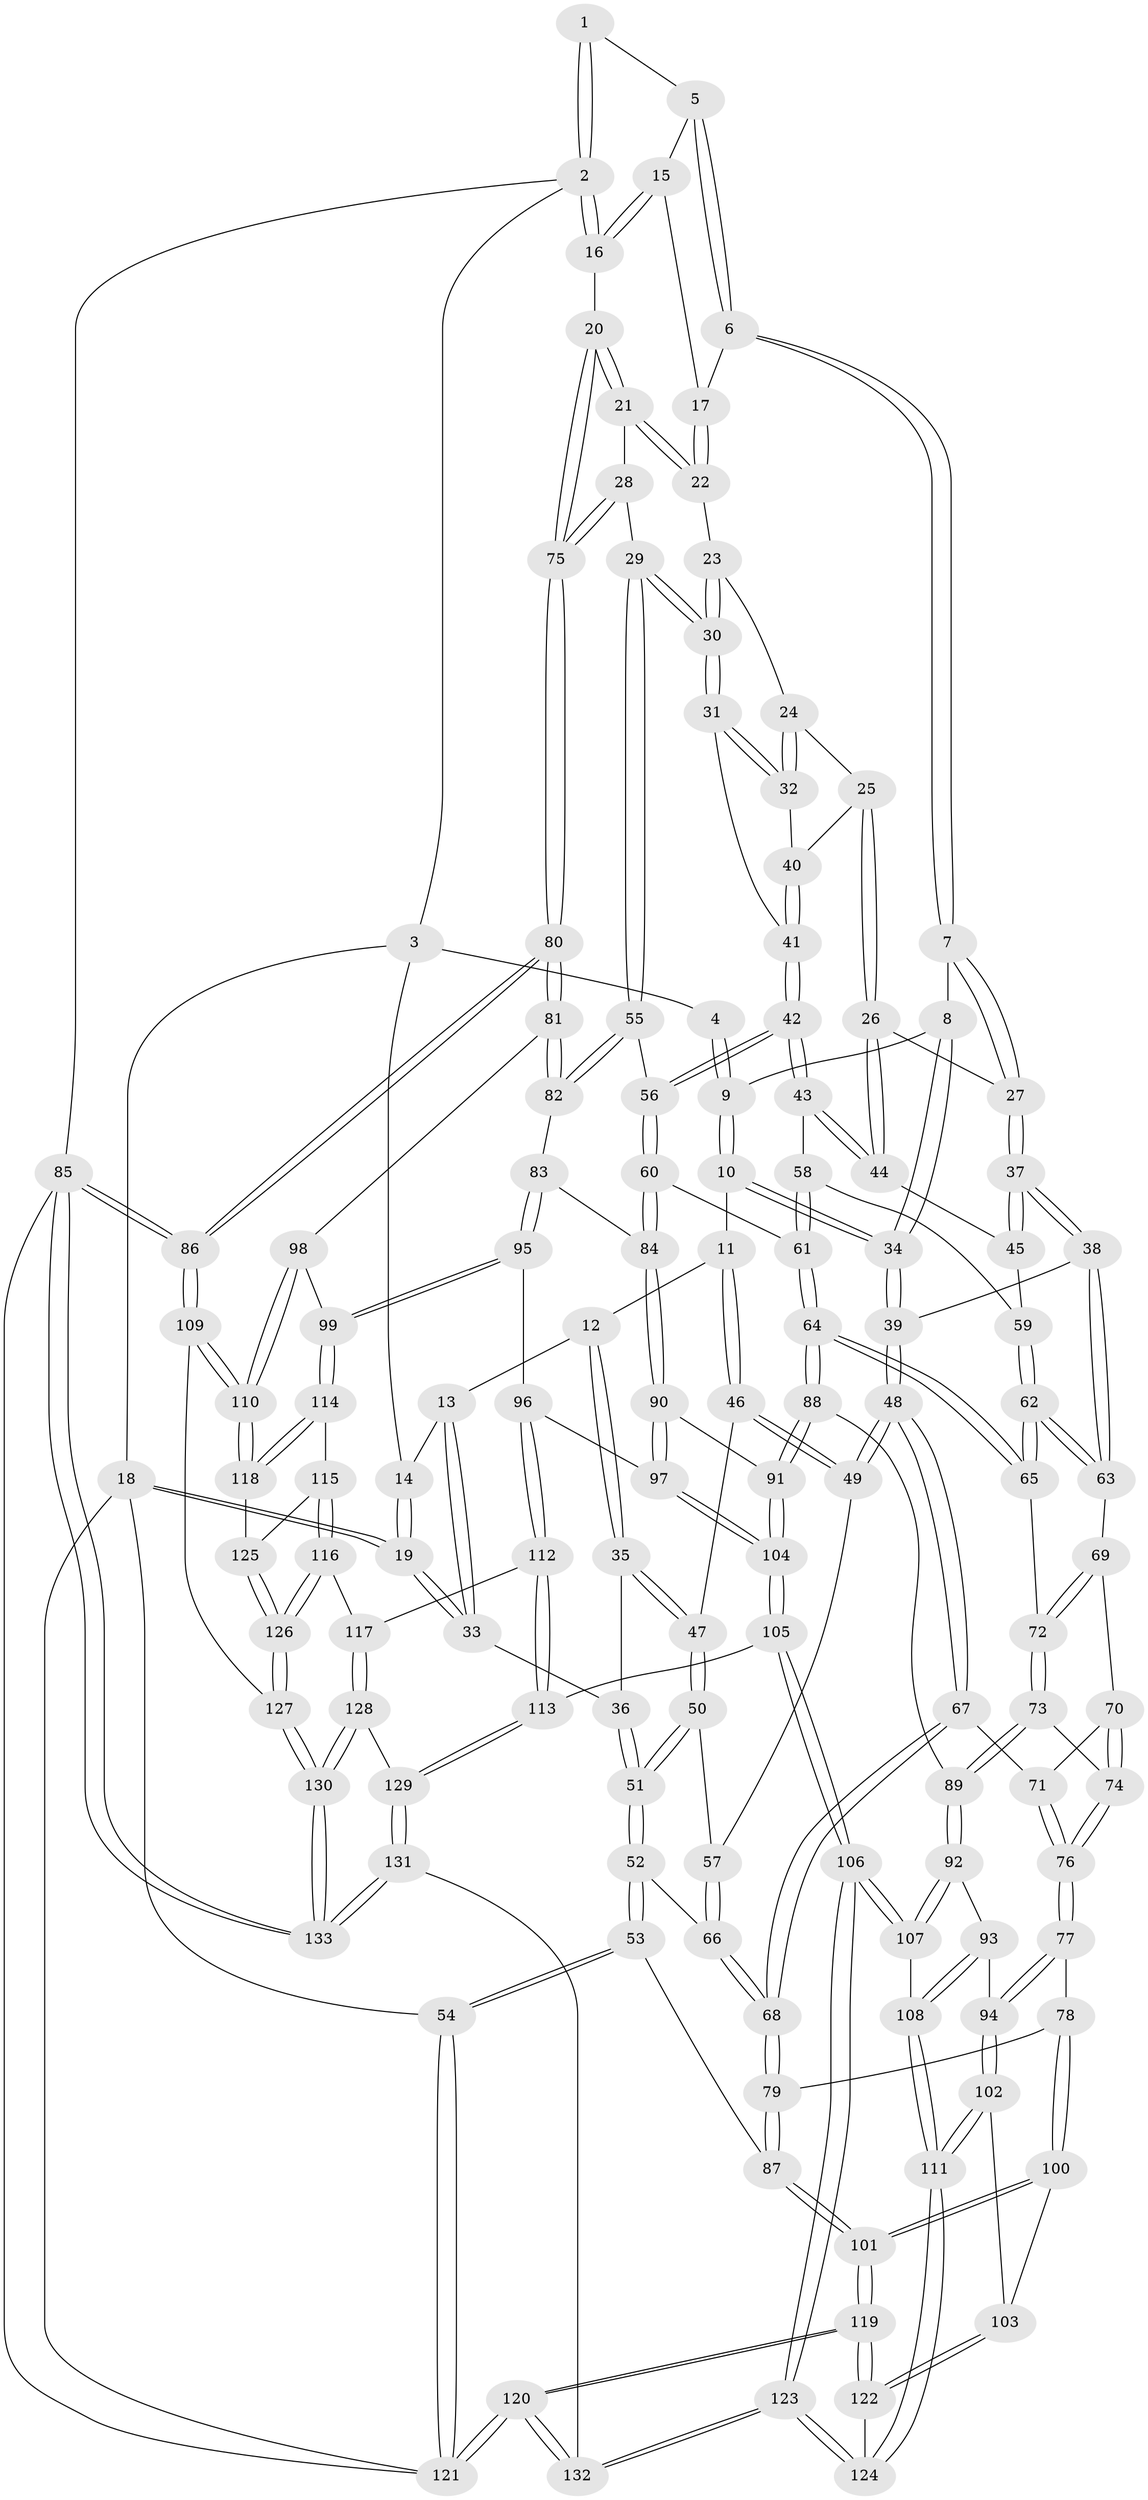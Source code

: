 // Generated by graph-tools (version 1.1) at 2025/27/03/09/25 03:27:07]
// undirected, 133 vertices, 329 edges
graph export_dot {
graph [start="1"]
  node [color=gray90,style=filled];
  1 [pos="+0.6511675262886868+0"];
  2 [pos="+1+0"];
  3 [pos="+0.18955409532538492+0"];
  4 [pos="+0.311333672722765+0"];
  5 [pos="+0.6674884400562273+0.0010634624014113838"];
  6 [pos="+0.6670690867133522+0.09536324139638254"];
  7 [pos="+0.6291033429195046+0.15513057180035908"];
  8 [pos="+0.557851313438495+0.1602083926647707"];
  9 [pos="+0.39087652109438226+0.014663049240711254"];
  10 [pos="+0.3260231569024156+0.23859986935004943"];
  11 [pos="+0.28107286260711517+0.23940979255636877"];
  12 [pos="+0.2018211398195978+0.1871985311659371"];
  13 [pos="+0.18758513606546245+0.16524770167765257"];
  14 [pos="+0.1600375792987796+0.08411295583781417"];
  15 [pos="+0.9916652646002929+0.03322966098888789"];
  16 [pos="+1+0"];
  17 [pos="+0.8806299437256008+0.1318370675446438"];
  18 [pos="+0+0.2203774224060595"];
  19 [pos="+0+0.2221673684076588"];
  20 [pos="+1+0.21422941627146266"];
  21 [pos="+0.9313835076763446+0.23402797563557953"];
  22 [pos="+0.8837987528054052+0.1896806025594783"];
  23 [pos="+0.8744795009728877+0.20359856370016463"];
  24 [pos="+0.8343514393731045+0.24548059867389163"];
  25 [pos="+0.6678688395366952+0.22554053225099088"];
  26 [pos="+0.6512942143224466+0.21495770628128616"];
  27 [pos="+0.6458080924061456+0.20549593641622504"];
  28 [pos="+0.967718835777906+0.4161833835539452"];
  29 [pos="+0.9146478485949722+0.4245169375892057"];
  30 [pos="+0.9053610935033525+0.4127918064723882"];
  31 [pos="+0.8355745185384228+0.3415307518349289"];
  32 [pos="+0.8230210263503762+0.32069977607096867"];
  33 [pos="+0+0.262035863753282"];
  34 [pos="+0.3916611120086754+0.2680906763941406"];
  35 [pos="+0.08408067146595341+0.3172924672878617"];
  36 [pos="+0.021753391168378128+0.30419128445866916"];
  37 [pos="+0.4889407199665558+0.3918029000929461"];
  38 [pos="+0.46651475961236905+0.40036514711176074"];
  39 [pos="+0.42038862298128893+0.3434243632495058"];
  40 [pos="+0.7370681315478803+0.2990751217941939"];
  41 [pos="+0.7368584546188335+0.3736922239417411"];
  42 [pos="+0.7257808368040083+0.39991651862936356"];
  43 [pos="+0.6769026244435143+0.39230011832479844"];
  44 [pos="+0.6399885342816637+0.351263384007236"];
  45 [pos="+0.58877631026825+0.38518523145211736"];
  46 [pos="+0.27343881117166946+0.2569856000867276"];
  47 [pos="+0.1057906911858987+0.353290023097075"];
  48 [pos="+0.2774857501525445+0.45044747789834677"];
  49 [pos="+0.217299060432617+0.4039534295353296"];
  50 [pos="+0.13563309080988986+0.41462182163709116"];
  51 [pos="+0.033437601433280804+0.4592244177838244"];
  52 [pos="+0+0.4911791962751295"];
  53 [pos="+0+0.6051970306958219"];
  54 [pos="+0+0.6053071075166105"];
  55 [pos="+0.9084119430796427+0.43002575986970554"];
  56 [pos="+0.7615846226527858+0.44578186973015993"];
  57 [pos="+0.15747400719533416+0.422758855524215"];
  58 [pos="+0.6684736883982176+0.4112449649743146"];
  59 [pos="+0.6106076050047392+0.43915868113240897"];
  60 [pos="+0.6937428007793726+0.5503773998990653"];
  61 [pos="+0.6537891217056723+0.5504494995102207"];
  62 [pos="+0.6050579678381379+0.5339535105758769"];
  63 [pos="+0.46747586383326856+0.4486710954268463"];
  64 [pos="+0.6280259507140858+0.5566060732081182"];
  65 [pos="+0.606931414698565+0.5360608417116336"];
  66 [pos="+0.15935905000483777+0.516473961545225"];
  67 [pos="+0.2938776443143572+0.48854078763308256"];
  68 [pos="+0.16707303609927013+0.5741059902535289"];
  69 [pos="+0.4663802035683315+0.45011629027713107"];
  70 [pos="+0.34224525859055144+0.49604747158609097"];
  71 [pos="+0.29989971104180163+0.4935534839717951"];
  72 [pos="+0.4382095212469115+0.5842039646159309"];
  73 [pos="+0.43590531823134204+0.5914709398622242"];
  74 [pos="+0.3930234287171469+0.5940134727703253"];
  75 [pos="+1+0.4451971870405103"];
  76 [pos="+0.3035264264022677+0.6353105961140303"];
  77 [pos="+0.2973336781349942+0.6436570129938032"];
  78 [pos="+0.21677013071933046+0.6347815536595018"];
  79 [pos="+0.16037421402950966+0.6001849977056719"];
  80 [pos="+1+0.6247109256886817"];
  81 [pos="+1+0.6700493621925119"];
  82 [pos="+0.8507002983398739+0.5852611983073686"];
  83 [pos="+0.8115921645966581+0.6098868734662216"];
  84 [pos="+0.7545501156598625+0.5918923657119176"];
  85 [pos="+1+1"];
  86 [pos="+1+0.9499781049682188"];
  87 [pos="+0.02834528808728054+0.6456705008362229"];
  88 [pos="+0.5887457208313225+0.6399159285201146"];
  89 [pos="+0.48413195559077205+0.6574277192219737"];
  90 [pos="+0.7037089642342779+0.6892117622092706"];
  91 [pos="+0.5958653747455822+0.6547424931696008"];
  92 [pos="+0.4565855430323066+0.7110555107147746"];
  93 [pos="+0.35444552097396287+0.7219982127013693"];
  94 [pos="+0.32981094677558515+0.7215161329905522"];
  95 [pos="+0.8169081863447603+0.6990099303232634"];
  96 [pos="+0.7517457627429598+0.7477395012002171"];
  97 [pos="+0.7180373580495378+0.7210990330435013"];
  98 [pos="+0.9484704321477487+0.7293639004028786"];
  99 [pos="+0.8963338092857813+0.7581304270782957"];
  100 [pos="+0.18665760874930767+0.7886502900560094"];
  101 [pos="+0.13689147382132713+0.800145671351438"];
  102 [pos="+0.293727468919428+0.8031026125008394"];
  103 [pos="+0.26200802199552675+0.8068823486318927"];
  104 [pos="+0.6097631371638215+0.7435664507694997"];
  105 [pos="+0.5950188471661204+0.855097834924792"];
  106 [pos="+0.5568482336004668+0.8710252170248768"];
  107 [pos="+0.4912447704471107+0.8068896946332323"];
  108 [pos="+0.4221220937945695+0.8148907166021436"];
  109 [pos="+1+0.9044971281892275"];
  110 [pos="+1+0.8775960480520347"];
  111 [pos="+0.3307194457450079+0.8488614241131398"];
  112 [pos="+0.7383870159984647+0.8040744283481682"];
  113 [pos="+0.6055727499664271+0.8568978756283919"];
  114 [pos="+0.8920899278465667+0.7828778101739724"];
  115 [pos="+0.8521937718263641+0.8342808716945136"];
  116 [pos="+0.8173392604567646+0.8614458432969082"];
  117 [pos="+0.8142888951531954+0.8614205564354548"];
  118 [pos="+0.9773588162392862+0.8700772890421624"];
  119 [pos="+0.049496621510629085+0.9810980948838834"];
  120 [pos="+0+1"];
  121 [pos="+0+1"];
  122 [pos="+0.21406727872571005+0.924958244676724"];
  123 [pos="+0.43750510519467806+1"];
  124 [pos="+0.36160700468036305+0.9673636427854702"];
  125 [pos="+0.9302110433787615+0.891689115181438"];
  126 [pos="+0.8805662911941197+0.9556479634413083"];
  127 [pos="+0.8838284551812676+0.9798231205724658"];
  128 [pos="+0.7530475026037428+0.9370782609309468"];
  129 [pos="+0.6972758259063833+0.9398746019485135"];
  130 [pos="+0.8584058901718947+1"];
  131 [pos="+0.6632913854624477+1"];
  132 [pos="+0.43399616245681016+1"];
  133 [pos="+0.8727187343553039+1"];
  1 -- 2;
  1 -- 2;
  1 -- 5;
  2 -- 3;
  2 -- 16;
  2 -- 16;
  2 -- 85;
  3 -- 4;
  3 -- 14;
  3 -- 18;
  4 -- 9;
  4 -- 9;
  5 -- 6;
  5 -- 6;
  5 -- 15;
  6 -- 7;
  6 -- 7;
  6 -- 17;
  7 -- 8;
  7 -- 27;
  7 -- 27;
  8 -- 9;
  8 -- 34;
  8 -- 34;
  9 -- 10;
  9 -- 10;
  10 -- 11;
  10 -- 34;
  10 -- 34;
  11 -- 12;
  11 -- 46;
  11 -- 46;
  12 -- 13;
  12 -- 35;
  12 -- 35;
  13 -- 14;
  13 -- 33;
  13 -- 33;
  14 -- 19;
  14 -- 19;
  15 -- 16;
  15 -- 16;
  15 -- 17;
  16 -- 20;
  17 -- 22;
  17 -- 22;
  18 -- 19;
  18 -- 19;
  18 -- 54;
  18 -- 121;
  19 -- 33;
  19 -- 33;
  20 -- 21;
  20 -- 21;
  20 -- 75;
  20 -- 75;
  21 -- 22;
  21 -- 22;
  21 -- 28;
  22 -- 23;
  23 -- 24;
  23 -- 30;
  23 -- 30;
  24 -- 25;
  24 -- 32;
  24 -- 32;
  25 -- 26;
  25 -- 26;
  25 -- 40;
  26 -- 27;
  26 -- 44;
  26 -- 44;
  27 -- 37;
  27 -- 37;
  28 -- 29;
  28 -- 75;
  28 -- 75;
  29 -- 30;
  29 -- 30;
  29 -- 55;
  29 -- 55;
  30 -- 31;
  30 -- 31;
  31 -- 32;
  31 -- 32;
  31 -- 41;
  32 -- 40;
  33 -- 36;
  34 -- 39;
  34 -- 39;
  35 -- 36;
  35 -- 47;
  35 -- 47;
  36 -- 51;
  36 -- 51;
  37 -- 38;
  37 -- 38;
  37 -- 45;
  37 -- 45;
  38 -- 39;
  38 -- 63;
  38 -- 63;
  39 -- 48;
  39 -- 48;
  40 -- 41;
  40 -- 41;
  41 -- 42;
  41 -- 42;
  42 -- 43;
  42 -- 43;
  42 -- 56;
  42 -- 56;
  43 -- 44;
  43 -- 44;
  43 -- 58;
  44 -- 45;
  45 -- 59;
  46 -- 47;
  46 -- 49;
  46 -- 49;
  47 -- 50;
  47 -- 50;
  48 -- 49;
  48 -- 49;
  48 -- 67;
  48 -- 67;
  49 -- 57;
  50 -- 51;
  50 -- 51;
  50 -- 57;
  51 -- 52;
  51 -- 52;
  52 -- 53;
  52 -- 53;
  52 -- 66;
  53 -- 54;
  53 -- 54;
  53 -- 87;
  54 -- 121;
  54 -- 121;
  55 -- 56;
  55 -- 82;
  55 -- 82;
  56 -- 60;
  56 -- 60;
  57 -- 66;
  57 -- 66;
  58 -- 59;
  58 -- 61;
  58 -- 61;
  59 -- 62;
  59 -- 62;
  60 -- 61;
  60 -- 84;
  60 -- 84;
  61 -- 64;
  61 -- 64;
  62 -- 63;
  62 -- 63;
  62 -- 65;
  62 -- 65;
  63 -- 69;
  64 -- 65;
  64 -- 65;
  64 -- 88;
  64 -- 88;
  65 -- 72;
  66 -- 68;
  66 -- 68;
  67 -- 68;
  67 -- 68;
  67 -- 71;
  68 -- 79;
  68 -- 79;
  69 -- 70;
  69 -- 72;
  69 -- 72;
  70 -- 71;
  70 -- 74;
  70 -- 74;
  71 -- 76;
  71 -- 76;
  72 -- 73;
  72 -- 73;
  73 -- 74;
  73 -- 89;
  73 -- 89;
  74 -- 76;
  74 -- 76;
  75 -- 80;
  75 -- 80;
  76 -- 77;
  76 -- 77;
  77 -- 78;
  77 -- 94;
  77 -- 94;
  78 -- 79;
  78 -- 100;
  78 -- 100;
  79 -- 87;
  79 -- 87;
  80 -- 81;
  80 -- 81;
  80 -- 86;
  80 -- 86;
  81 -- 82;
  81 -- 82;
  81 -- 98;
  82 -- 83;
  83 -- 84;
  83 -- 95;
  83 -- 95;
  84 -- 90;
  84 -- 90;
  85 -- 86;
  85 -- 86;
  85 -- 133;
  85 -- 133;
  85 -- 121;
  86 -- 109;
  86 -- 109;
  87 -- 101;
  87 -- 101;
  88 -- 89;
  88 -- 91;
  88 -- 91;
  89 -- 92;
  89 -- 92;
  90 -- 91;
  90 -- 97;
  90 -- 97;
  91 -- 104;
  91 -- 104;
  92 -- 93;
  92 -- 107;
  92 -- 107;
  93 -- 94;
  93 -- 108;
  93 -- 108;
  94 -- 102;
  94 -- 102;
  95 -- 96;
  95 -- 99;
  95 -- 99;
  96 -- 97;
  96 -- 112;
  96 -- 112;
  97 -- 104;
  97 -- 104;
  98 -- 99;
  98 -- 110;
  98 -- 110;
  99 -- 114;
  99 -- 114;
  100 -- 101;
  100 -- 101;
  100 -- 103;
  101 -- 119;
  101 -- 119;
  102 -- 103;
  102 -- 111;
  102 -- 111;
  103 -- 122;
  103 -- 122;
  104 -- 105;
  104 -- 105;
  105 -- 106;
  105 -- 106;
  105 -- 113;
  106 -- 107;
  106 -- 107;
  106 -- 123;
  106 -- 123;
  107 -- 108;
  108 -- 111;
  108 -- 111;
  109 -- 110;
  109 -- 110;
  109 -- 127;
  110 -- 118;
  110 -- 118;
  111 -- 124;
  111 -- 124;
  112 -- 113;
  112 -- 113;
  112 -- 117;
  113 -- 129;
  113 -- 129;
  114 -- 115;
  114 -- 118;
  114 -- 118;
  115 -- 116;
  115 -- 116;
  115 -- 125;
  116 -- 117;
  116 -- 126;
  116 -- 126;
  117 -- 128;
  117 -- 128;
  118 -- 125;
  119 -- 120;
  119 -- 120;
  119 -- 122;
  119 -- 122;
  120 -- 121;
  120 -- 121;
  120 -- 132;
  120 -- 132;
  122 -- 124;
  123 -- 124;
  123 -- 124;
  123 -- 132;
  123 -- 132;
  125 -- 126;
  125 -- 126;
  126 -- 127;
  126 -- 127;
  127 -- 130;
  127 -- 130;
  128 -- 129;
  128 -- 130;
  128 -- 130;
  129 -- 131;
  129 -- 131;
  130 -- 133;
  130 -- 133;
  131 -- 132;
  131 -- 133;
  131 -- 133;
}
